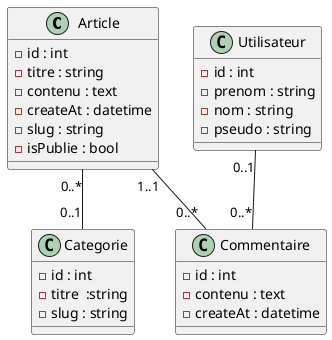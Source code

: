 @startuml



class Article {
- id : int
- titre : string
- contenu : text
- createAt : datetime
- slug : string
- isPublie : bool
}

class Categorie {
- id : int
- titre  :string
- slug : string
}

class Utilisateur {
- id : int
- prenom : string
- nom : string
- pseudo : string
}

class Commentaire {
- id : int
- contenu : text
- createAt : datetime
}


Article "0..*" -- "0..1" Categorie
Article "1..1" -- "0..*" Commentaire
Utilisateur "0..1" -- "0..*" Commentaire


@enduml